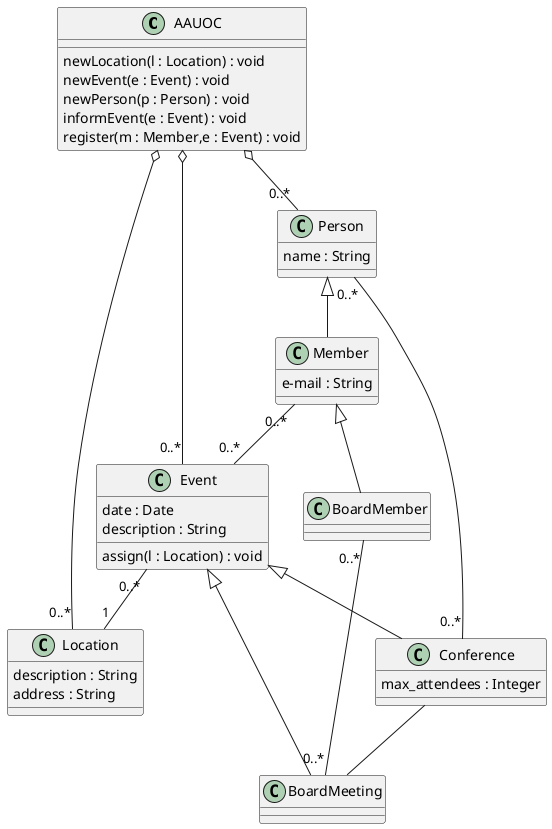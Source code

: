 @startuml

class AAUOC {
newLocation(l : Location) : void
newEvent(e : Event) : void
newPerson(p : Person) : void
informEvent(e : Event) : void
register(m : Member,e : Event) : void
}

class Location{
description : String
address : String
}

AAUOC o-- "0..*" Location

class Event{
date : Date
description : String
assign(l : Location) : void
}

AAUOC o-- "0..*" Event
Event "0..*" -- "1" Location

class Conference{
max_attendees : Integer
}

Event <|-- Conference
Conference -- BoardMeeting

class BoardMeeting

Event <|-- BoardMeeting

class Person{
name : String
}

AAUOC o-- "0..*" Person
Person "0..*" -- "0..*" Conference

class Member{
e-mail : String
}

Person <|-- Member
Member "0..*" -- "0..*" Event

class BoardMember

Member <|-- BoardMember
BoardMember "0..*" -- "0..*" BoardMeeting

@enduml